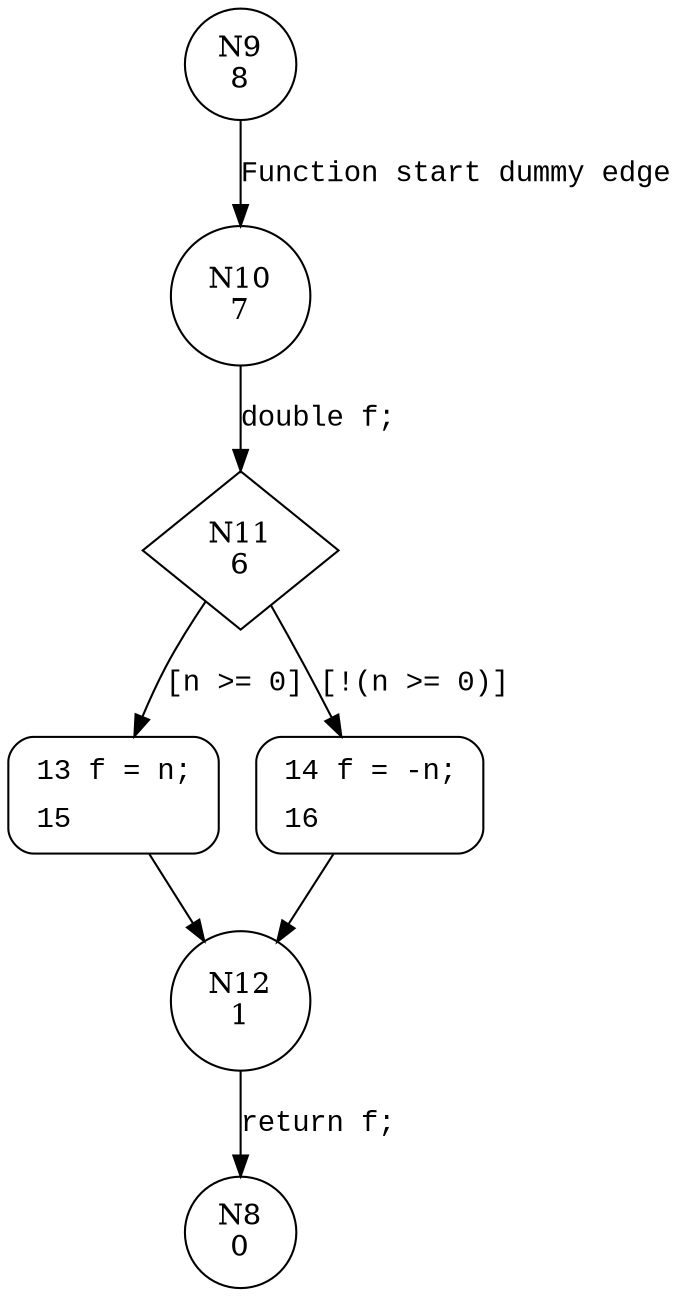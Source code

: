 digraph fabs {
9 [shape="circle" label="N9\n8"]
10 [shape="circle" label="N10\n7"]
11 [shape="diamond" label="N11\n6"]
13 [shape="circle" label="N13\n3"]
14 [shape="circle" label="N14\n5"]
12 [shape="circle" label="N12\n1"]
8 [shape="circle" label="N8\n0"]
14 [style="filled,bold" penwidth="1" fillcolor="white" fontname="Courier New" shape="Mrecord" label=<<table border="0" cellborder="0" cellpadding="3" bgcolor="white"><tr><td align="right">14</td><td align="left">f = -n;</td></tr><tr><td align="right">16</td><td align="left"></td></tr></table>>]
14 -> 12[label=""]
13 [style="filled,bold" penwidth="1" fillcolor="white" fontname="Courier New" shape="Mrecord" label=<<table border="0" cellborder="0" cellpadding="3" bgcolor="white"><tr><td align="right">13</td><td align="left">f = n;</td></tr><tr><td align="right">15</td><td align="left"></td></tr></table>>]
13 -> 12[label=""]
9 -> 10 [label="Function start dummy edge" fontname="Courier New"]
11 -> 13 [label="[n >= 0]" fontname="Courier New"]
11 -> 14 [label="[!(n >= 0)]" fontname="Courier New"]
12 -> 8 [label="return f;" fontname="Courier New"]
10 -> 11 [label="double f;" fontname="Courier New"]
}